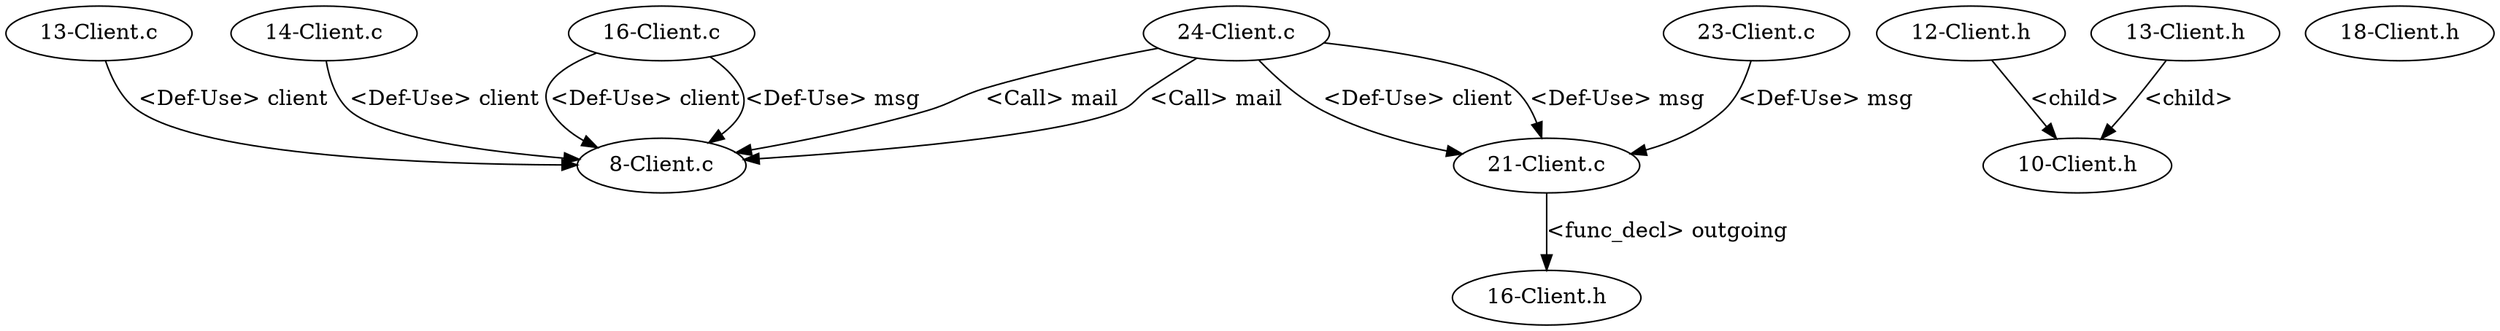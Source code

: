 digraph {
10 [label = "8-Client.c"];
11 [label = "13-Client.c"];
11 -> 10[label="<Def-Use> client"];
12 [label = "14-Client.c"];
12 -> 10[label="<Def-Use> client"];
13 [label = "16-Client.c"];
13 -> 10[label="<Def-Use> client"];
13 -> 10[label="<Def-Use> msg"];
14 [label = "21-Client.c"];
15 [label = "23-Client.c"];
15 -> 14[label="<Def-Use> msg"];
16 [label = "24-Client.c"];
16 -> 10[label="<Call> mail"];
16 -> 14[label="<Def-Use> client"];
16 -> 14[label="<Def-Use> msg"];
17 [label = "10-Client.h"];
18 [label = "12-Client.h"];
19 [label = "13-Client.h"];
18 -> 17[label="<child>"];
19 -> 17[label="<child>"];
20 [label = "16-Client.h"];
21 [label = "18-Client.h"];
16 -> 10[label="<Call> mail"];
14 -> 20[label="<func_decl> outgoing"];
}
